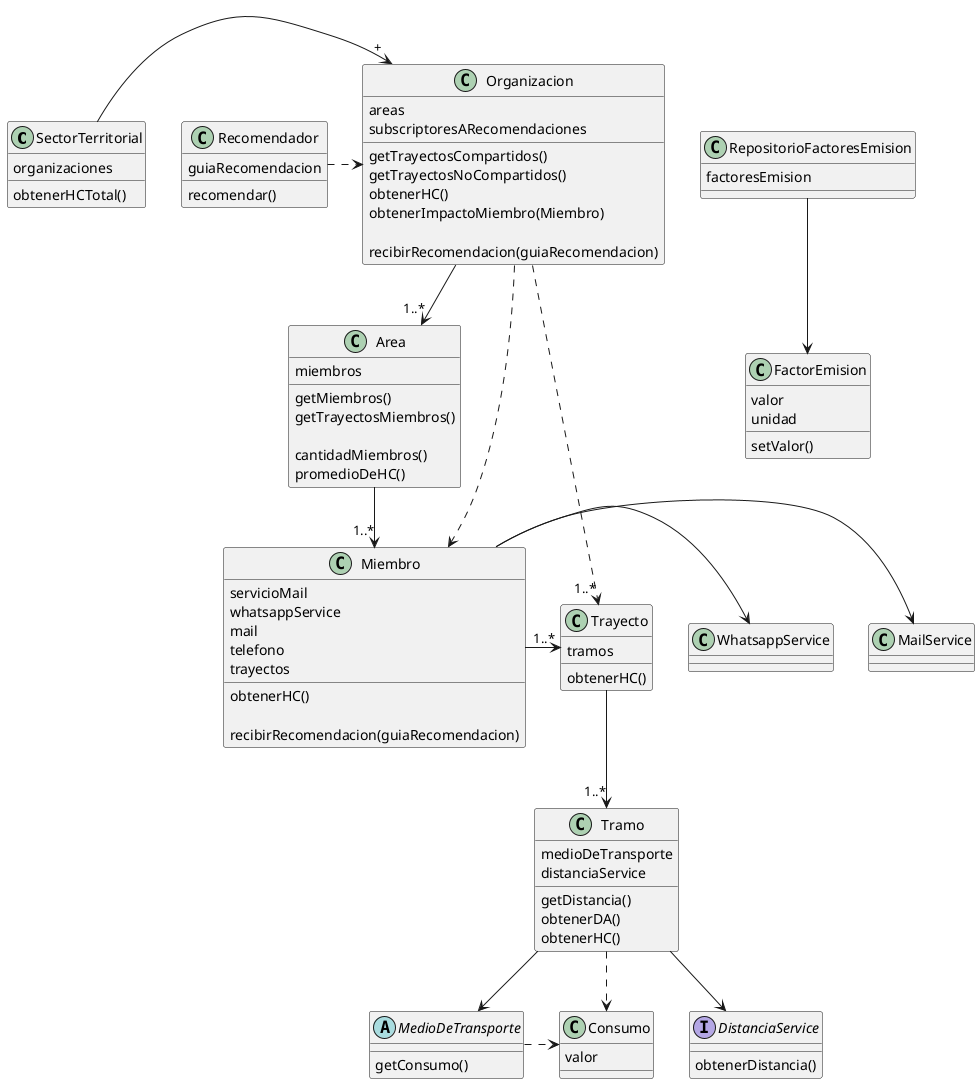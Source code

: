     @startuml

    class SectorTerritorial {
        organizaciones
        obtenerHCTotal()
    }
    SectorTerritorial -> "+" Organizacion
    class Recomendador {
        guiaRecomendacion
        recomendar()
    }
    Recomendador .> Organizacion
    class Organizacion {
        areas
        subscriptoresARecomendaciones

        getTrayectosCompartidos()
        getTrayectosNoCompartidos()
        obtenerHC()
        obtenerImpactoMiembro(Miembro)

        recibirRecomendacion(guiaRecomendacion)

    }
    Organizacion .> "1..*" Trayecto
    Organizacion -> "1..*" Area
    Organizacion -down..> Miembro

    class Area {
        miembros
        getMiembros()
        getTrayectosMiembros()

        cantidadMiembros()
        promedioDeHC()
    }
    Area -> "1..*" Miembro
    class Miembro {
        servicioMail
        whatsappService
        mail
        telefono
        trayectos

        obtenerHC()

        recibirRecomendacion(guiaRecomendacion)
    }
    Miembro -> "1..*" Trayecto
    Miembro -> MailService
    Miembro -> WhatsappService

    class Trayecto {
        tramos
        obtenerHC()
    }
    Trayecto --> "1..*" Tramo

    class Tramo {
        medioDeTransporte
        distanciaService
        getDistancia()
        obtenerDA()
        obtenerHC()
    }
    Tramo --> MedioDeTransporte
    Tramo ..> Consumo
    Tramo --> DistanciaService

    abstract MedioDeTransporte {
        getConsumo()
    }
    MedioDeTransporte .> Consumo
    class Consumo {
        valor
    }
    interface DistanciaService {
        obtenerDistancia()
    }

    class RepositorioFactoresEmision {
        factoresEmision
    }
    RepositorioFactoresEmision --> FactorEmision
    class FactorEmision {
        valor
        unidad
        setValor()
    }
    @enduml
